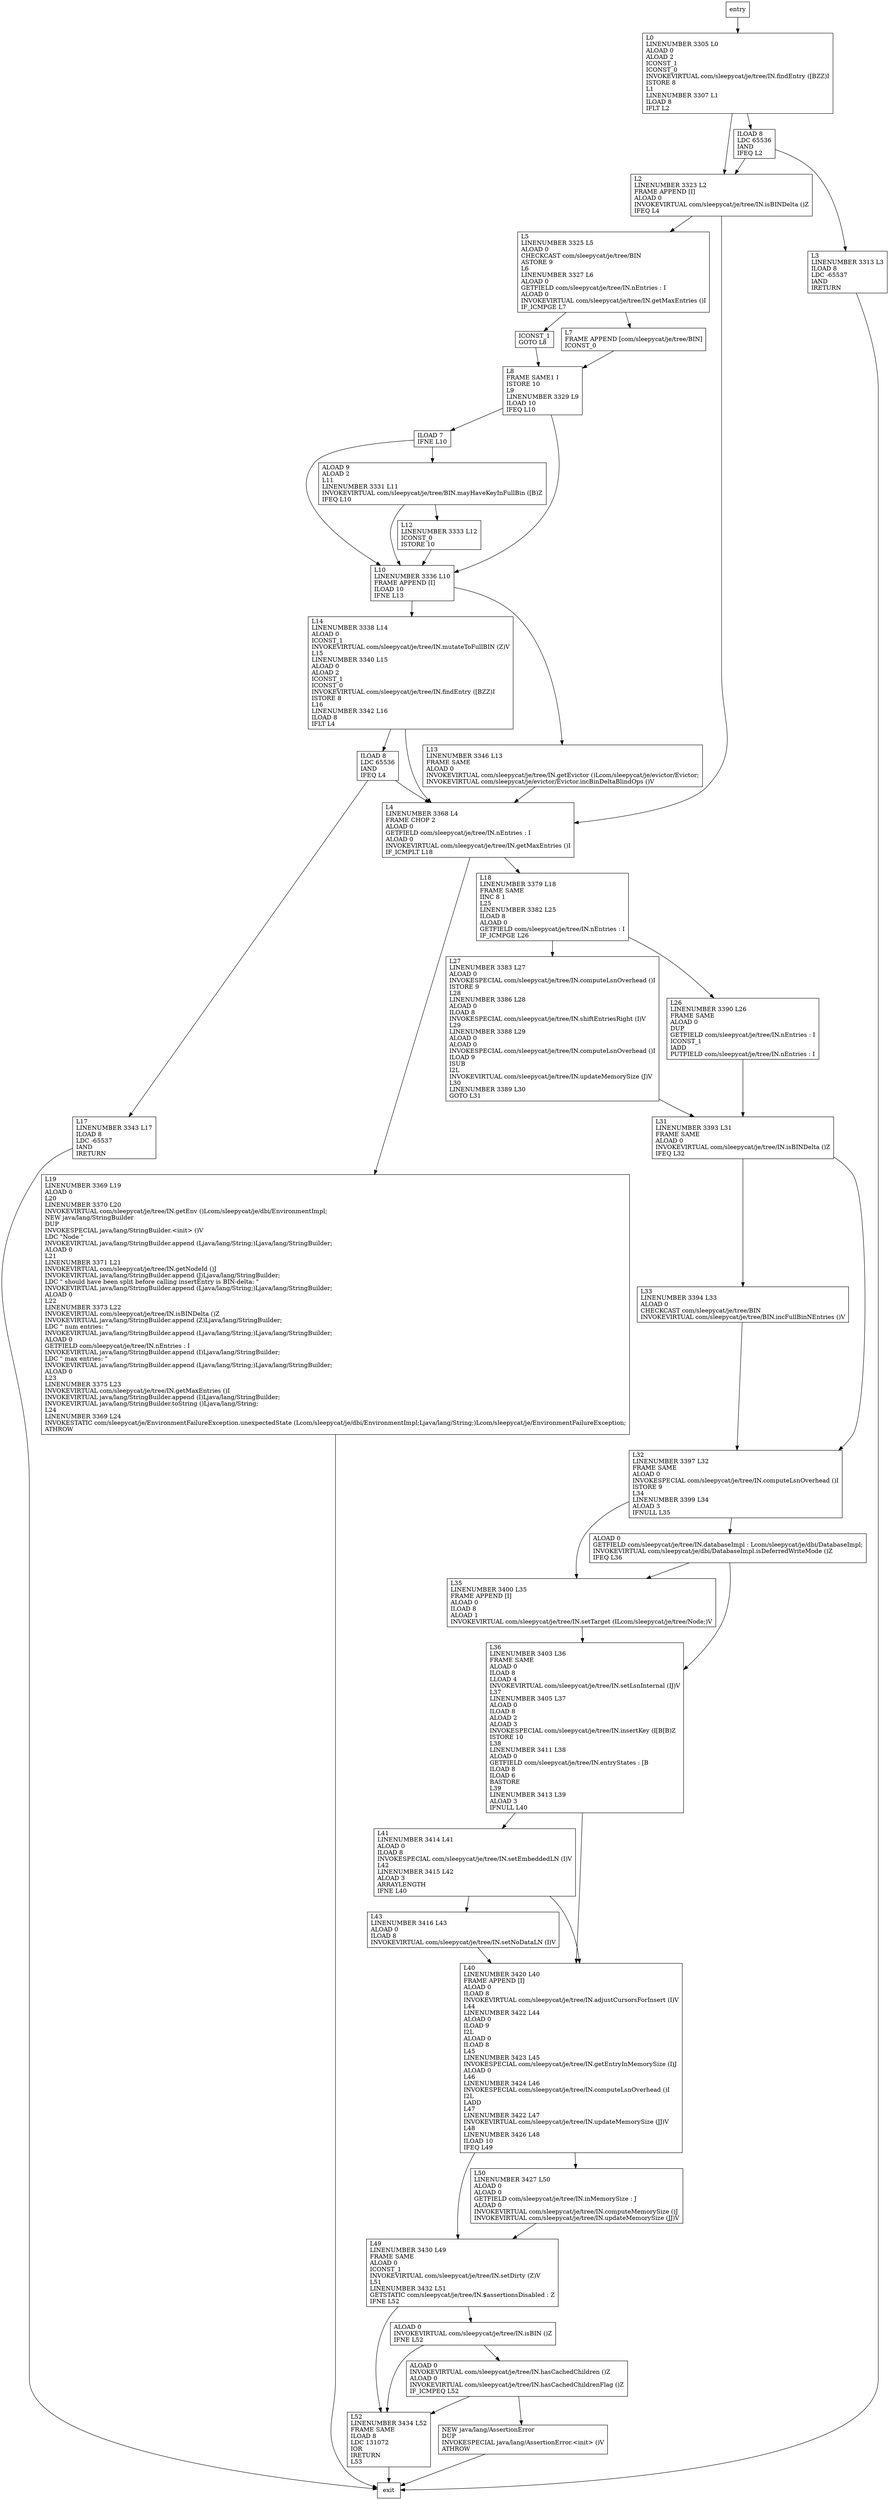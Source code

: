 digraph insertEntry1 {
node [shape=record];
390965664 [label="L7\lFRAME APPEND [com/sleepycat/je/tree/BIN]\lICONST_0\l"];
905830050 [label="ILOAD 7\lIFNE L10\l"];
1752227897 [label="L31\lLINENUMBER 3393 L31\lFRAME SAME\lALOAD 0\lINVOKEVIRTUAL com/sleepycat/je/tree/IN.isBINDelta ()Z\lIFEQ L32\l"];
750052529 [label="ILOAD 8\lLDC 65536\lIAND\lIFEQ L4\l"];
1261940766 [label="L27\lLINENUMBER 3383 L27\lALOAD 0\lINVOKESPECIAL com/sleepycat/je/tree/IN.computeLsnOverhead ()I\lISTORE 9\lL28\lLINENUMBER 3386 L28\lALOAD 0\lILOAD 8\lINVOKESPECIAL com/sleepycat/je/tree/IN.shiftEntriesRight (I)V\lL29\lLINENUMBER 3388 L29\lALOAD 0\lALOAD 0\lINVOKESPECIAL com/sleepycat/je/tree/IN.computeLsnOverhead ()I\lILOAD 9\lISUB\lI2L\lINVOKEVIRTUAL com/sleepycat/je/tree/IN.updateMemorySize (J)V\lL30\lLINENUMBER 3389 L30\lGOTO L31\l"];
1444629601 [label="L49\lLINENUMBER 3430 L49\lFRAME SAME\lALOAD 0\lICONST_1\lINVOKEVIRTUAL com/sleepycat/je/tree/IN.setDirty (Z)V\lL51\lLINENUMBER 3432 L51\lGETSTATIC com/sleepycat/je/tree/IN.$assertionsDisabled : Z\lIFNE L52\l"];
1243393970 [label="L35\lLINENUMBER 3400 L35\lFRAME APPEND [I]\lALOAD 0\lILOAD 8\lALOAD 1\lINVOKEVIRTUAL com/sleepycat/je/tree/IN.setTarget (ILcom/sleepycat/je/tree/Node;)V\l"];
1384193473 [label="ALOAD 0\lINVOKEVIRTUAL com/sleepycat/je/tree/IN.hasCachedChildren ()Z\lALOAD 0\lINVOKEVIRTUAL com/sleepycat/je/tree/IN.hasCachedChildrenFlag ()Z\lIF_ICMPEQ L52\l"];
349015546 [label="L5\lLINENUMBER 3325 L5\lALOAD 0\lCHECKCAST com/sleepycat/je/tree/BIN\lASTORE 9\lL6\lLINENUMBER 3327 L6\lALOAD 0\lGETFIELD com/sleepycat/je/tree/IN.nEntries : I\lALOAD 0\lINVOKEVIRTUAL com/sleepycat/je/tree/IN.getMaxEntries ()I\lIF_ICMPGE L7\l"];
1113168772 [label="L33\lLINENUMBER 3394 L33\lALOAD 0\lCHECKCAST com/sleepycat/je/tree/BIN\lINVOKEVIRTUAL com/sleepycat/je/tree/BIN.incFullBinNEntries ()V\l"];
51626955 [label="L50\lLINENUMBER 3427 L50\lALOAD 0\lALOAD 0\lGETFIELD com/sleepycat/je/tree/IN.inMemorySize : J\lALOAD 0\lINVOKEVIRTUAL com/sleepycat/je/tree/IN.computeMemorySize ()J\lINVOKEVIRTUAL com/sleepycat/je/tree/IN.updateMemorySize (JJ)V\l"];
1514376202 [label="L4\lLINENUMBER 3368 L4\lFRAME CHOP 2\lALOAD 0\lGETFIELD com/sleepycat/je/tree/IN.nEntries : I\lALOAD 0\lINVOKEVIRTUAL com/sleepycat/je/tree/IN.getMaxEntries ()I\lIF_ICMPLT L18\l"];
257153818 [label="L26\lLINENUMBER 3390 L26\lFRAME SAME\lALOAD 0\lDUP\lGETFIELD com/sleepycat/je/tree/IN.nEntries : I\lICONST_1\lIADD\lPUTFIELD com/sleepycat/je/tree/IN.nEntries : I\l"];
1003979419 [label="L14\lLINENUMBER 3338 L14\lALOAD 0\lICONST_1\lINVOKEVIRTUAL com/sleepycat/je/tree/IN.mutateToFullBIN (Z)V\lL15\lLINENUMBER 3340 L15\lALOAD 0\lALOAD 2\lICONST_1\lICONST_0\lINVOKEVIRTUAL com/sleepycat/je/tree/IN.findEntry ([BZZ)I\lISTORE 8\lL16\lLINENUMBER 3342 L16\lILOAD 8\lIFLT L4\l"];
882402449 [label="L32\lLINENUMBER 3397 L32\lFRAME SAME\lALOAD 0\lINVOKESPECIAL com/sleepycat/je/tree/IN.computeLsnOverhead ()I\lISTORE 9\lL34\lLINENUMBER 3399 L34\lALOAD 3\lIFNULL L35\l"];
2036762590 [label="L0\lLINENUMBER 3305 L0\lALOAD 0\lALOAD 2\lICONST_1\lICONST_0\lINVOKEVIRTUAL com/sleepycat/je/tree/IN.findEntry ([BZZ)I\lISTORE 8\lL1\lLINENUMBER 3307 L1\lILOAD 8\lIFLT L2\l"];
1142397134 [label="L36\lLINENUMBER 3403 L36\lFRAME SAME\lALOAD 0\lILOAD 8\lLLOAD 4\lINVOKEVIRTUAL com/sleepycat/je/tree/IN.setLsnInternal (IJ)V\lL37\lLINENUMBER 3405 L37\lALOAD 0\lILOAD 8\lALOAD 2\lALOAD 3\lINVOKESPECIAL com/sleepycat/je/tree/IN.insertKey (I[B[B)Z\lISTORE 10\lL38\lLINENUMBER 3411 L38\lALOAD 0\lGETFIELD com/sleepycat/je/tree/IN.entryStates : [B\lILOAD 8\lILOAD 6\lBASTORE\lL39\lLINENUMBER 3413 L39\lALOAD 3\lIFNULL L40\l"];
1584736810 [label="ALOAD 0\lINVOKEVIRTUAL com/sleepycat/je/tree/IN.isBIN ()Z\lIFNE L52\l"];
576557994 [label="ILOAD 8\lLDC 65536\lIAND\lIFEQ L2\l"];
1677654076 [label="L52\lLINENUMBER 3434 L52\lFRAME SAME\lILOAD 8\lLDC 131072\lIOR\lIRETURN\lL53\l"];
1939357447 [label="L8\lFRAME SAME1 I\lISTORE 10\lL9\lLINENUMBER 3329 L9\lILOAD 10\lIFEQ L10\l"];
1334272276 [label="L10\lLINENUMBER 3336 L10\lFRAME APPEND [I]\lILOAD 10\lIFNE L13\l"];
24919603 [label="L40\lLINENUMBER 3420 L40\lFRAME APPEND [I]\lALOAD 0\lILOAD 8\lINVOKEVIRTUAL com/sleepycat/je/tree/IN.adjustCursorsForInsert (I)V\lL44\lLINENUMBER 3422 L44\lALOAD 0\lILOAD 9\lI2L\lALOAD 0\lILOAD 8\lL45\lLINENUMBER 3423 L45\lINVOKESPECIAL com/sleepycat/je/tree/IN.getEntryInMemorySize (I)J\lALOAD 0\lL46\lLINENUMBER 3424 L46\lINVOKESPECIAL com/sleepycat/je/tree/IN.computeLsnOverhead ()I\lI2L\lLADD\lL47\lLINENUMBER 3422 L47\lINVOKEVIRTUAL com/sleepycat/je/tree/IN.updateMemorySize (JJ)V\lL48\lLINENUMBER 3426 L48\lILOAD 10\lIFEQ L49\l"];
1769064119 [label="L19\lLINENUMBER 3369 L19\lALOAD 0\lL20\lLINENUMBER 3370 L20\lINVOKEVIRTUAL com/sleepycat/je/tree/IN.getEnv ()Lcom/sleepycat/je/dbi/EnvironmentImpl;\lNEW java/lang/StringBuilder\lDUP\lINVOKESPECIAL java/lang/StringBuilder.\<init\> ()V\lLDC \"Node \"\lINVOKEVIRTUAL java/lang/StringBuilder.append (Ljava/lang/String;)Ljava/lang/StringBuilder;\lALOAD 0\lL21\lLINENUMBER 3371 L21\lINVOKEVIRTUAL com/sleepycat/je/tree/IN.getNodeId ()J\lINVOKEVIRTUAL java/lang/StringBuilder.append (J)Ljava/lang/StringBuilder;\lLDC \" should have been split before calling insertEntry is BIN-delta: \"\lINVOKEVIRTUAL java/lang/StringBuilder.append (Ljava/lang/String;)Ljava/lang/StringBuilder;\lALOAD 0\lL22\lLINENUMBER 3373 L22\lINVOKEVIRTUAL com/sleepycat/je/tree/IN.isBINDelta ()Z\lINVOKEVIRTUAL java/lang/StringBuilder.append (Z)Ljava/lang/StringBuilder;\lLDC \" num entries: \"\lINVOKEVIRTUAL java/lang/StringBuilder.append (Ljava/lang/String;)Ljava/lang/StringBuilder;\lALOAD 0\lGETFIELD com/sleepycat/je/tree/IN.nEntries : I\lINVOKEVIRTUAL java/lang/StringBuilder.append (I)Ljava/lang/StringBuilder;\lLDC \" max entries: \"\lINVOKEVIRTUAL java/lang/StringBuilder.append (Ljava/lang/String;)Ljava/lang/StringBuilder;\lALOAD 0\lL23\lLINENUMBER 3375 L23\lINVOKEVIRTUAL com/sleepycat/je/tree/IN.getMaxEntries ()I\lINVOKEVIRTUAL java/lang/StringBuilder.append (I)Ljava/lang/StringBuilder;\lINVOKEVIRTUAL java/lang/StringBuilder.toString ()Ljava/lang/String;\lL24\lLINENUMBER 3369 L24\lINVOKESTATIC com/sleepycat/je/EnvironmentFailureException.unexpectedState (Lcom/sleepycat/je/dbi/EnvironmentImpl;Ljava/lang/String;)Lcom/sleepycat/je/EnvironmentFailureException;\lATHROW\l"];
904861071 [label="L2\lLINENUMBER 3323 L2\lFRAME APPEND [I]\lALOAD 0\lINVOKEVIRTUAL com/sleepycat/je/tree/IN.isBINDelta ()Z\lIFEQ L4\l"];
1336724276 [label="L13\lLINENUMBER 3346 L13\lFRAME SAME\lALOAD 0\lINVOKEVIRTUAL com/sleepycat/je/tree/IN.getEvictor ()Lcom/sleepycat/je/evictor/Evictor;\lINVOKEVIRTUAL com/sleepycat/je/evictor/Evictor.incBinDeltaBlindOps ()V\l"];
861720625 [label="L41\lLINENUMBER 3414 L41\lALOAD 0\lILOAD 8\lINVOKESPECIAL com/sleepycat/je/tree/IN.setEmbeddedLN (I)V\lL42\lLINENUMBER 3415 L42\lALOAD 3\lARRAYLENGTH\lIFNE L40\l"];
783446161 [label="L43\lLINENUMBER 3416 L43\lALOAD 0\lILOAD 8\lINVOKEVIRTUAL com/sleepycat/je/tree/IN.setNoDataLN (I)V\l"];
188928456 [label="ICONST_1\lGOTO L8\l"];
1076708806 [label="L18\lLINENUMBER 3379 L18\lFRAME SAME\lIINC 8 1\lL25\lLINENUMBER 3382 L25\lILOAD 8\lALOAD 0\lGETFIELD com/sleepycat/je/tree/IN.nEntries : I\lIF_ICMPGE L26\l"];
1334940097 [label="NEW java/lang/AssertionError\lDUP\lINVOKESPECIAL java/lang/AssertionError.\<init\> ()V\lATHROW\l"];
1619282151 [label="L12\lLINENUMBER 3333 L12\lICONST_0\lISTORE 10\l"];
629334547 [label="ALOAD 0\lGETFIELD com/sleepycat/je/tree/IN.databaseImpl : Lcom/sleepycat/je/dbi/DatabaseImpl;\lINVOKEVIRTUAL com/sleepycat/je/dbi/DatabaseImpl.isDeferredWriteMode ()Z\lIFEQ L36\l"];
1848988336 [label="L17\lLINENUMBER 3343 L17\lILOAD 8\lLDC -65537\lIAND\lIRETURN\l"];
1507371368 [label="L3\lLINENUMBER 3313 L3\lILOAD 8\lLDC -65537\lIAND\lIRETURN\l"];
1389766077 [label="ALOAD 9\lALOAD 2\lL11\lLINENUMBER 3331 L11\lINVOKEVIRTUAL com/sleepycat/je/tree/BIN.mayHaveKeyInFullBin ([B)Z\lIFEQ L10\l"];
entry;
exit;
390965664 -> 1939357447;
905830050 -> 1334272276;
905830050 -> 1389766077;
1752227897 -> 1113168772;
1752227897 -> 882402449;
750052529 -> 1514376202;
750052529 -> 1848988336;
1261940766 -> 1752227897;
1444629601 -> 1677654076;
1444629601 -> 1584736810;
1243393970 -> 1142397134;
1384193473 -> 1677654076;
1384193473 -> 1334940097;
349015546 -> 390965664;
349015546 -> 188928456;
1113168772 -> 882402449;
51626955 -> 1444629601;
1514376202 -> 1076708806;
1514376202 -> 1769064119;
257153818 -> 1752227897;
1003979419 -> 1514376202;
1003979419 -> 750052529;
882402449 -> 629334547;
882402449 -> 1243393970;
2036762590 -> 576557994;
2036762590 -> 904861071;
1142397134 -> 24919603;
1142397134 -> 861720625;
1584736810 -> 1677654076;
1584736810 -> 1384193473;
576557994 -> 904861071;
576557994 -> 1507371368;
1677654076 -> exit;
1939357447 -> 905830050;
1939357447 -> 1334272276;
1334272276 -> 1003979419;
1334272276 -> 1336724276;
24919603 -> 51626955;
24919603 -> 1444629601;
1769064119 -> exit;
904861071 -> 1514376202;
904861071 -> 349015546;
1336724276 -> 1514376202;
861720625 -> 24919603;
861720625 -> 783446161;
783446161 -> 24919603;
188928456 -> 1939357447;
1076708806 -> 257153818;
1076708806 -> 1261940766;
entry -> 2036762590;
1334940097 -> exit;
1619282151 -> 1334272276;
629334547 -> 1243393970;
629334547 -> 1142397134;
1848988336 -> exit;
1507371368 -> exit;
1389766077 -> 1334272276;
1389766077 -> 1619282151;
}
